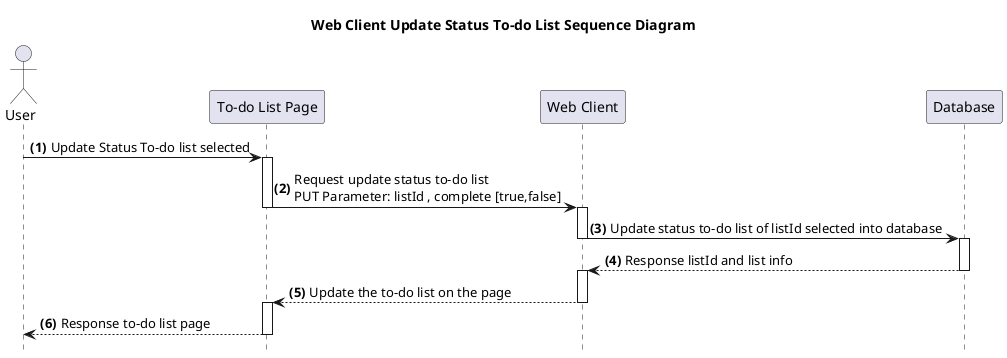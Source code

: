 @startuml Web Client Update Status To-do List
title **Web Client Update Status To-do List** Sequence Diagram
hide footbox
Actor User
autonumber "<b>(0)"
User -> "To-do List Page" ++: Update Status To-do list selected
"To-do List Page" -> "Web Client" --++: Request update status to-do list \nPUT Parameter: listId , complete [true,false]
"Web Client" -> "Database" --++: Update status to-do list of listId selected into database
"Database" --> "Web Client" --++: Response listId and list info
"Web Client" --> "To-do List Page" --++: Update the to-do list on the page
"To-do List Page" --> "User" --: Response to-do list page
@enduml
